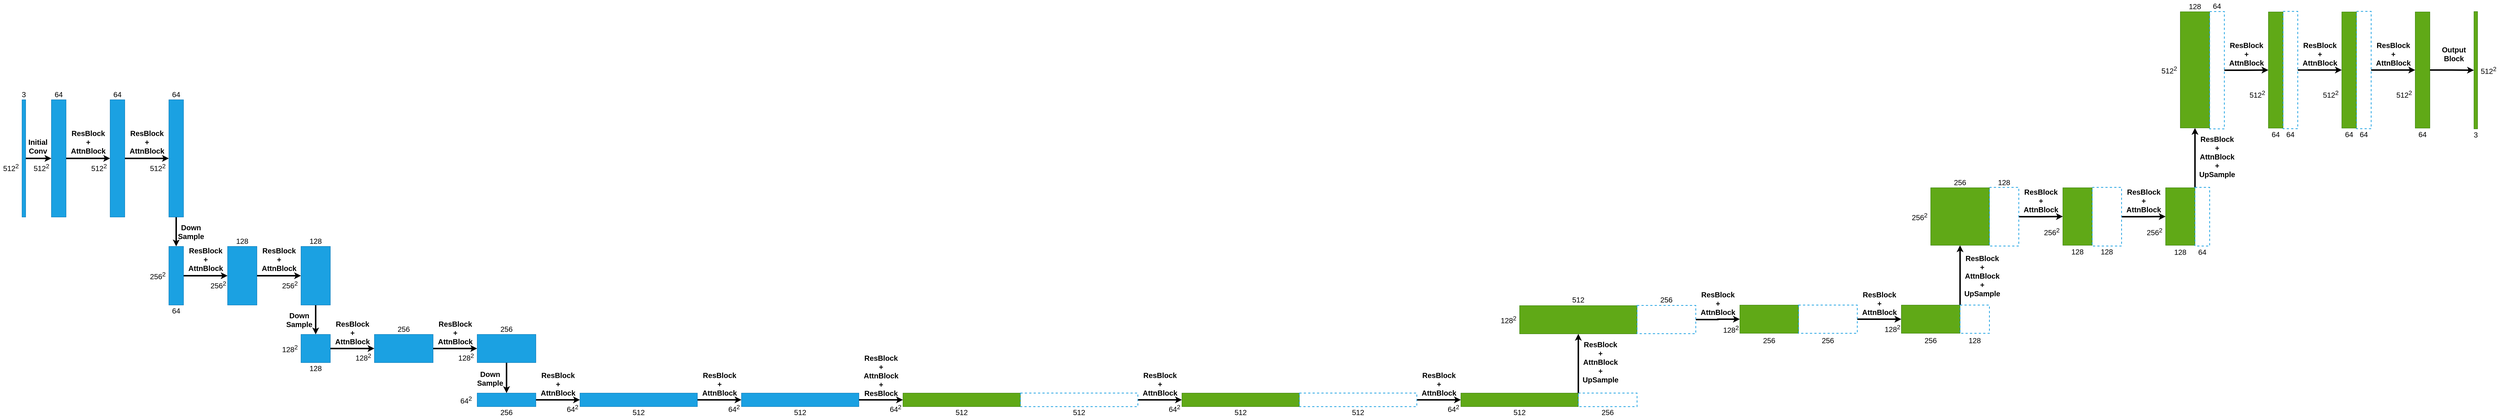 <mxfile version="20.8.16" type="device"><diagram name="第 1 页" id="DnwYX3-dLg0tgRa8t0Vu"><mxGraphModel dx="7980" dy="4830" grid="1" gridSize="10" guides="1" tooltips="1" connect="1" arrows="1" fold="1" page="1" pageScale="1" pageWidth="980" pageHeight="690" math="0" shadow="0"><root><mxCell id="0"/><mxCell id="1" parent="0"/><mxCell id="TSQL3RKSunEYWXtQq3v4-14" style="edgeStyle=orthogonalEdgeStyle;rounded=0;orthogonalLoop=1;jettySize=auto;html=1;entryX=0;entryY=0.5;entryDx=0;entryDy=0;strokeWidth=4;fontSize=20;" edge="1" parent="1" source="TSQL3RKSunEYWXtQq3v4-1" target="TSQL3RKSunEYWXtQq3v4-10"><mxGeometry relative="1" as="geometry"/></mxCell><mxCell id="TSQL3RKSunEYWXtQq3v4-1" value="" style="rounded=0;whiteSpace=wrap;html=1;fillColor=#1ba1e2;strokeColor=#006EAF;fontColor=#ffffff;" vertex="1" parent="1"><mxGeometry x="120" y="40" width="40" height="320" as="geometry"/></mxCell><mxCell id="TSQL3RKSunEYWXtQq3v4-3" style="edgeStyle=orthogonalEdgeStyle;rounded=0;orthogonalLoop=1;jettySize=auto;html=1;strokeWidth=4;" edge="1" parent="1" source="TSQL3RKSunEYWXtQq3v4-2" target="TSQL3RKSunEYWXtQq3v4-1"><mxGeometry relative="1" as="geometry"><Array as="points"><mxPoint x="80" y="200"/><mxPoint x="80" y="200"/></Array></mxGeometry></mxCell><mxCell id="TSQL3RKSunEYWXtQq3v4-2" value="" style="rounded=0;whiteSpace=wrap;html=1;fillColor=#1ba1e2;fontColor=#ffffff;strokeColor=#006EAF;" vertex="1" parent="1"><mxGeometry x="40" y="40" width="10" height="320" as="geometry"/></mxCell><mxCell id="TSQL3RKSunEYWXtQq3v4-4" value="&lt;font style=&quot;font-size: 20px;&quot;&gt;&lt;b&gt;Initial &lt;br&gt;Conv&lt;/b&gt;&lt;/font&gt;" style="text;html=1;align=center;verticalAlign=middle;resizable=0;points=[];autosize=1;strokeColor=none;fillColor=none;" vertex="1" parent="1"><mxGeometry x="43" y="137" width="80" height="60" as="geometry"/></mxCell><mxCell id="TSQL3RKSunEYWXtQq3v4-5" value="512&lt;sup&gt;2&lt;/sup&gt;" style="text;html=1;strokeColor=none;fillColor=none;align=center;verticalAlign=middle;whiteSpace=wrap;rounded=0;fontSize=20;" vertex="1" parent="1"><mxGeometry x="-20" y="210" width="60" height="30" as="geometry"/></mxCell><mxCell id="TSQL3RKSunEYWXtQq3v4-6" value="3" style="text;html=1;strokeColor=none;fillColor=none;align=center;verticalAlign=middle;whiteSpace=wrap;rounded=0;fontSize=20;" vertex="1" parent="1"><mxGeometry x="15" y="10" width="60" height="30" as="geometry"/></mxCell><mxCell id="TSQL3RKSunEYWXtQq3v4-7" value="512&lt;sup&gt;2&lt;/sup&gt;" style="text;html=1;strokeColor=none;fillColor=none;align=center;verticalAlign=middle;whiteSpace=wrap;rounded=0;fontSize=20;" vertex="1" parent="1"><mxGeometry x="63" y="210" width="60" height="30" as="geometry"/></mxCell><mxCell id="TSQL3RKSunEYWXtQq3v4-9" value="64" style="text;html=1;strokeColor=none;fillColor=none;align=center;verticalAlign=middle;whiteSpace=wrap;rounded=0;fontSize=20;" vertex="1" parent="1"><mxGeometry x="110" y="10" width="60" height="30" as="geometry"/></mxCell><mxCell id="TSQL3RKSunEYWXtQq3v4-23" style="edgeStyle=orthogonalEdgeStyle;rounded=0;orthogonalLoop=1;jettySize=auto;html=1;strokeWidth=4;fontSize=20;" edge="1" parent="1" source="TSQL3RKSunEYWXtQq3v4-10" target="TSQL3RKSunEYWXtQq3v4-17"><mxGeometry relative="1" as="geometry"/></mxCell><mxCell id="TSQL3RKSunEYWXtQq3v4-10" value="" style="rounded=0;whiteSpace=wrap;html=1;fontSize=20;fillColor=#1ba1e2;fontColor=#ffffff;strokeColor=#006EAF;" vertex="1" parent="1"><mxGeometry x="280" y="40" width="40" height="320" as="geometry"/></mxCell><mxCell id="TSQL3RKSunEYWXtQq3v4-12" value="&lt;font style=&quot;font-size: 20px;&quot;&gt;&lt;b&gt;ResBlock&lt;br&gt;+&lt;br&gt;AttnBlock&lt;/b&gt;&lt;/font&gt;" style="text;html=1;align=center;verticalAlign=middle;resizable=0;points=[];autosize=1;strokeColor=none;fillColor=none;" vertex="1" parent="1"><mxGeometry x="160" y="110" width="120" height="90" as="geometry"/></mxCell><mxCell id="TSQL3RKSunEYWXtQq3v4-15" value="512&lt;sup&gt;2&lt;/sup&gt;" style="text;html=1;strokeColor=none;fillColor=none;align=center;verticalAlign=middle;whiteSpace=wrap;rounded=0;fontSize=20;" vertex="1" parent="1"><mxGeometry x="220" y="210" width="60" height="30" as="geometry"/></mxCell><mxCell id="TSQL3RKSunEYWXtQq3v4-16" value="64" style="text;html=1;strokeColor=none;fillColor=none;align=center;verticalAlign=middle;whiteSpace=wrap;rounded=0;fontSize=20;" vertex="1" parent="1"><mxGeometry x="270" y="10" width="60" height="30" as="geometry"/></mxCell><mxCell id="TSQL3RKSunEYWXtQq3v4-25" style="edgeStyle=orthogonalEdgeStyle;rounded=0;orthogonalLoop=1;jettySize=auto;html=1;entryX=0.5;entryY=0;entryDx=0;entryDy=0;strokeWidth=4;fontSize=20;" edge="1" parent="1" source="TSQL3RKSunEYWXtQq3v4-17" target="TSQL3RKSunEYWXtQq3v4-24"><mxGeometry relative="1" as="geometry"/></mxCell><mxCell id="TSQL3RKSunEYWXtQq3v4-17" value="" style="rounded=0;whiteSpace=wrap;html=1;fontSize=20;fillColor=#1ba1e2;fontColor=#ffffff;strokeColor=#006EAF;" vertex="1" parent="1"><mxGeometry x="440" y="40" width="40" height="320" as="geometry"/></mxCell><mxCell id="TSQL3RKSunEYWXtQq3v4-18" value="64" style="text;html=1;strokeColor=none;fillColor=none;align=center;verticalAlign=middle;whiteSpace=wrap;rounded=0;fontSize=20;" vertex="1" parent="1"><mxGeometry x="430" y="10" width="60" height="30" as="geometry"/></mxCell><mxCell id="TSQL3RKSunEYWXtQq3v4-19" value="512&lt;sup&gt;2&lt;/sup&gt;" style="text;html=1;strokeColor=none;fillColor=none;align=center;verticalAlign=middle;whiteSpace=wrap;rounded=0;fontSize=20;" vertex="1" parent="1"><mxGeometry x="380" y="210" width="60" height="30" as="geometry"/></mxCell><mxCell id="TSQL3RKSunEYWXtQq3v4-20" value="&lt;font style=&quot;font-size: 20px;&quot;&gt;&lt;b&gt;ResBlock&lt;br&gt;+&lt;br&gt;AttnBlock&lt;/b&gt;&lt;/font&gt;" style="text;html=1;align=center;verticalAlign=middle;resizable=0;points=[];autosize=1;strokeColor=none;fillColor=none;" vertex="1" parent="1"><mxGeometry x="320" y="110" width="120" height="90" as="geometry"/></mxCell><mxCell id="TSQL3RKSunEYWXtQq3v4-31" style="edgeStyle=orthogonalEdgeStyle;rounded=0;orthogonalLoop=1;jettySize=auto;html=1;entryX=0;entryY=0.5;entryDx=0;entryDy=0;strokeWidth=4;fontSize=20;" edge="1" parent="1" source="TSQL3RKSunEYWXtQq3v4-24" target="TSQL3RKSunEYWXtQq3v4-29"><mxGeometry relative="1" as="geometry"/></mxCell><mxCell id="TSQL3RKSunEYWXtQq3v4-24" value="" style="rounded=0;whiteSpace=wrap;html=1;fontSize=20;fillColor=#1ba1e2;fontColor=#ffffff;strokeColor=#006EAF;" vertex="1" parent="1"><mxGeometry x="440" y="440" width="40" height="160" as="geometry"/></mxCell><mxCell id="TSQL3RKSunEYWXtQq3v4-26" value="&lt;span style=&quot;font-size: 20px;&quot;&gt;&lt;b&gt;Down&lt;br&gt;Sample&lt;/b&gt;&lt;/span&gt;" style="text;html=1;align=center;verticalAlign=middle;resizable=0;points=[];autosize=1;strokeColor=none;fillColor=none;" vertex="1" parent="1"><mxGeometry x="455" y="370" width="90" height="60" as="geometry"/></mxCell><mxCell id="TSQL3RKSunEYWXtQq3v4-27" value="64" style="text;html=1;strokeColor=none;fillColor=none;align=center;verticalAlign=middle;whiteSpace=wrap;rounded=0;fontSize=20;" vertex="1" parent="1"><mxGeometry x="430" y="600" width="60" height="30" as="geometry"/></mxCell><mxCell id="TSQL3RKSunEYWXtQq3v4-28" value="256&lt;sup&gt;2&lt;/sup&gt;" style="text;html=1;strokeColor=none;fillColor=none;align=center;verticalAlign=middle;whiteSpace=wrap;rounded=0;fontSize=20;" vertex="1" parent="1"><mxGeometry x="380" y="505" width="60" height="30" as="geometry"/></mxCell><mxCell id="TSQL3RKSunEYWXtQq3v4-35" style="edgeStyle=orthogonalEdgeStyle;rounded=0;orthogonalLoop=1;jettySize=auto;html=1;entryX=0;entryY=0.5;entryDx=0;entryDy=0;strokeWidth=4;fontSize=20;" edge="1" parent="1" source="TSQL3RKSunEYWXtQq3v4-29" target="TSQL3RKSunEYWXtQq3v4-33"><mxGeometry relative="1" as="geometry"/></mxCell><mxCell id="TSQL3RKSunEYWXtQq3v4-29" value="" style="rounded=0;whiteSpace=wrap;html=1;fontSize=20;fillColor=#1ba1e2;fontColor=#ffffff;strokeColor=#006EAF;" vertex="1" parent="1"><mxGeometry x="600" y="440" width="80" height="160" as="geometry"/></mxCell><mxCell id="TSQL3RKSunEYWXtQq3v4-30" value="128" style="text;html=1;strokeColor=none;fillColor=none;align=center;verticalAlign=middle;whiteSpace=wrap;rounded=0;fontSize=20;" vertex="1" parent="1"><mxGeometry x="610" y="410" width="60" height="30" as="geometry"/></mxCell><mxCell id="TSQL3RKSunEYWXtQq3v4-32" value="&lt;font style=&quot;font-size: 20px;&quot;&gt;&lt;b&gt;ResBlock&lt;br&gt;+&lt;br&gt;AttnBlock&lt;/b&gt;&lt;/font&gt;" style="text;html=1;align=center;verticalAlign=middle;resizable=0;points=[];autosize=1;strokeColor=none;fillColor=none;" vertex="1" parent="1"><mxGeometry x="480" y="430" width="120" height="90" as="geometry"/></mxCell><mxCell id="TSQL3RKSunEYWXtQq3v4-40" style="edgeStyle=orthogonalEdgeStyle;rounded=0;orthogonalLoop=1;jettySize=auto;html=1;entryX=0.5;entryY=0;entryDx=0;entryDy=0;strokeWidth=4;fontSize=20;" edge="1" parent="1" source="TSQL3RKSunEYWXtQq3v4-33" target="TSQL3RKSunEYWXtQq3v4-39"><mxGeometry relative="1" as="geometry"/></mxCell><mxCell id="TSQL3RKSunEYWXtQq3v4-33" value="" style="rounded=0;whiteSpace=wrap;html=1;fontSize=20;fillColor=#1ba1e2;fontColor=#ffffff;strokeColor=#006EAF;" vertex="1" parent="1"><mxGeometry x="800" y="440" width="80" height="160" as="geometry"/></mxCell><mxCell id="TSQL3RKSunEYWXtQq3v4-34" value="&lt;font style=&quot;font-size: 20px;&quot;&gt;&lt;b&gt;ResBlock&lt;br&gt;+&lt;br&gt;AttnBlock&lt;/b&gt;&lt;/font&gt;" style="text;html=1;align=center;verticalAlign=middle;resizable=0;points=[];autosize=1;strokeColor=none;fillColor=none;" vertex="1" parent="1"><mxGeometry x="680" y="430" width="120" height="90" as="geometry"/></mxCell><mxCell id="TSQL3RKSunEYWXtQq3v4-36" value="256&lt;sup&gt;2&lt;/sup&gt;" style="text;html=1;strokeColor=none;fillColor=none;align=center;verticalAlign=middle;whiteSpace=wrap;rounded=0;fontSize=20;" vertex="1" parent="1"><mxGeometry x="545" y="530" width="60" height="30" as="geometry"/></mxCell><mxCell id="TSQL3RKSunEYWXtQq3v4-37" value="256&lt;sup&gt;2&lt;/sup&gt;" style="text;html=1;strokeColor=none;fillColor=none;align=center;verticalAlign=middle;whiteSpace=wrap;rounded=0;fontSize=20;" vertex="1" parent="1"><mxGeometry x="740" y="530" width="60" height="30" as="geometry"/></mxCell><mxCell id="TSQL3RKSunEYWXtQq3v4-38" value="128" style="text;html=1;strokeColor=none;fillColor=none;align=center;verticalAlign=middle;whiteSpace=wrap;rounded=0;fontSize=20;" vertex="1" parent="1"><mxGeometry x="810" y="410" width="60" height="30" as="geometry"/></mxCell><mxCell id="TSQL3RKSunEYWXtQq3v4-44" style="edgeStyle=orthogonalEdgeStyle;rounded=0;orthogonalLoop=1;jettySize=auto;html=1;entryX=0;entryY=0.5;entryDx=0;entryDy=0;strokeWidth=4;fontSize=20;" edge="1" parent="1" source="TSQL3RKSunEYWXtQq3v4-39" target="TSQL3RKSunEYWXtQq3v4-43"><mxGeometry relative="1" as="geometry"/></mxCell><mxCell id="TSQL3RKSunEYWXtQq3v4-39" value="" style="rounded=0;whiteSpace=wrap;html=1;fontSize=20;fillColor=#1ba1e2;fontColor=#ffffff;strokeColor=#006EAF;" vertex="1" parent="1"><mxGeometry x="800" y="680" width="80" height="77" as="geometry"/></mxCell><mxCell id="TSQL3RKSunEYWXtQq3v4-41" value="128" style="text;html=1;strokeColor=none;fillColor=none;align=center;verticalAlign=middle;whiteSpace=wrap;rounded=0;fontSize=20;" vertex="1" parent="1"><mxGeometry x="810" y="757" width="60" height="30" as="geometry"/></mxCell><mxCell id="TSQL3RKSunEYWXtQq3v4-42" value="128&lt;sup&gt;2&lt;/sup&gt;" style="text;html=1;strokeColor=none;fillColor=none;align=center;verticalAlign=middle;whiteSpace=wrap;rounded=0;fontSize=20;" vertex="1" parent="1"><mxGeometry x="740" y="703.5" width="60" height="30" as="geometry"/></mxCell><mxCell id="TSQL3RKSunEYWXtQq3v4-51" style="edgeStyle=orthogonalEdgeStyle;rounded=0;orthogonalLoop=1;jettySize=auto;html=1;entryX=0;entryY=0.5;entryDx=0;entryDy=0;strokeWidth=4;fontSize=20;" edge="1" parent="1" source="TSQL3RKSunEYWXtQq3v4-43" target="TSQL3RKSunEYWXtQq3v4-48"><mxGeometry relative="1" as="geometry"/></mxCell><mxCell id="TSQL3RKSunEYWXtQq3v4-43" value="" style="rounded=0;whiteSpace=wrap;html=1;fontSize=20;fillColor=#1ba1e2;fontColor=#ffffff;strokeColor=#006EAF;" vertex="1" parent="1"><mxGeometry x="1000" y="680" width="160" height="77" as="geometry"/></mxCell><mxCell id="TSQL3RKSunEYWXtQq3v4-45" value="256" style="text;html=1;strokeColor=none;fillColor=none;align=center;verticalAlign=middle;whiteSpace=wrap;rounded=0;fontSize=20;" vertex="1" parent="1"><mxGeometry x="1050" y="650" width="60" height="30" as="geometry"/></mxCell><mxCell id="TSQL3RKSunEYWXtQq3v4-46" value="128&lt;sup&gt;2&lt;/sup&gt;" style="text;html=1;strokeColor=none;fillColor=none;align=center;verticalAlign=middle;whiteSpace=wrap;rounded=0;fontSize=20;" vertex="1" parent="1"><mxGeometry x="940" y="727" width="60" height="30" as="geometry"/></mxCell><mxCell id="TSQL3RKSunEYWXtQq3v4-47" value="&lt;font style=&quot;font-size: 20px;&quot;&gt;&lt;b&gt;ResBlock&lt;br&gt;+&lt;br&gt;AttnBlock&lt;/b&gt;&lt;/font&gt;" style="text;html=1;align=center;verticalAlign=middle;resizable=0;points=[];autosize=1;strokeColor=none;fillColor=none;" vertex="1" parent="1"><mxGeometry x="880" y="630" width="120" height="90" as="geometry"/></mxCell><mxCell id="TSQL3RKSunEYWXtQq3v4-54" style="edgeStyle=orthogonalEdgeStyle;rounded=0;orthogonalLoop=1;jettySize=auto;html=1;entryX=0.5;entryY=0;entryDx=0;entryDy=0;strokeWidth=4;fontSize=20;" edge="1" parent="1" source="TSQL3RKSunEYWXtQq3v4-48" target="TSQL3RKSunEYWXtQq3v4-53"><mxGeometry relative="1" as="geometry"/></mxCell><mxCell id="TSQL3RKSunEYWXtQq3v4-48" value="" style="rounded=0;whiteSpace=wrap;html=1;fontSize=20;fillColor=#1ba1e2;fontColor=#ffffff;strokeColor=#006EAF;" vertex="1" parent="1"><mxGeometry x="1280" y="680" width="160" height="77" as="geometry"/></mxCell><mxCell id="TSQL3RKSunEYWXtQq3v4-49" value="256" style="text;html=1;strokeColor=none;fillColor=none;align=center;verticalAlign=middle;whiteSpace=wrap;rounded=0;fontSize=20;" vertex="1" parent="1"><mxGeometry x="1330" y="650" width="60" height="30" as="geometry"/></mxCell><mxCell id="TSQL3RKSunEYWXtQq3v4-50" value="128&lt;sup&gt;2&lt;/sup&gt;" style="text;html=1;strokeColor=none;fillColor=none;align=center;verticalAlign=middle;whiteSpace=wrap;rounded=0;fontSize=20;" vertex="1" parent="1"><mxGeometry x="1220" y="727" width="60" height="30" as="geometry"/></mxCell><mxCell id="TSQL3RKSunEYWXtQq3v4-52" value="&lt;font style=&quot;font-size: 20px;&quot;&gt;&lt;b&gt;ResBlock&lt;br&gt;+&lt;br&gt;AttnBlock&lt;/b&gt;&lt;/font&gt;" style="text;html=1;align=center;verticalAlign=middle;resizable=0;points=[];autosize=1;strokeColor=none;fillColor=none;" vertex="1" parent="1"><mxGeometry x="1160" y="630" width="120" height="90" as="geometry"/></mxCell><mxCell id="TSQL3RKSunEYWXtQq3v4-60" style="edgeStyle=orthogonalEdgeStyle;rounded=0;orthogonalLoop=1;jettySize=auto;html=1;entryX=0;entryY=0.5;entryDx=0;entryDy=0;strokeWidth=4;fontSize=20;" edge="1" parent="1" source="TSQL3RKSunEYWXtQq3v4-53" target="TSQL3RKSunEYWXtQq3v4-59"><mxGeometry relative="1" as="geometry"/></mxCell><mxCell id="TSQL3RKSunEYWXtQq3v4-53" value="" style="rounded=0;whiteSpace=wrap;html=1;fontSize=20;fillColor=#1ba1e2;fontColor=#ffffff;strokeColor=#006EAF;" vertex="1" parent="1"><mxGeometry x="1280" y="840" width="160" height="37" as="geometry"/></mxCell><mxCell id="TSQL3RKSunEYWXtQq3v4-55" value="&lt;span style=&quot;font-size: 20px;&quot;&gt;&lt;b&gt;Down&lt;br&gt;Sample&lt;/b&gt;&lt;/span&gt;" style="text;html=1;align=center;verticalAlign=middle;resizable=0;points=[];autosize=1;strokeColor=none;fillColor=none;" vertex="1" parent="1"><mxGeometry x="750" y="610" width="90" height="60" as="geometry"/></mxCell><mxCell id="TSQL3RKSunEYWXtQq3v4-56" value="&lt;span style=&quot;font-size: 20px;&quot;&gt;&lt;b&gt;Down&lt;br&gt;Sample&lt;/b&gt;&lt;/span&gt;" style="text;html=1;align=center;verticalAlign=middle;resizable=0;points=[];autosize=1;strokeColor=none;fillColor=none;" vertex="1" parent="1"><mxGeometry x="1270" y="770" width="90" height="60" as="geometry"/></mxCell><mxCell id="TSQL3RKSunEYWXtQq3v4-57" value="64&lt;sup&gt;2&lt;/sup&gt;" style="text;html=1;strokeColor=none;fillColor=none;align=center;verticalAlign=middle;whiteSpace=wrap;rounded=0;fontSize=20;" vertex="1" parent="1"><mxGeometry x="1220" y="843.5" width="60" height="30" as="geometry"/></mxCell><mxCell id="TSQL3RKSunEYWXtQq3v4-58" value="256" style="text;html=1;strokeColor=none;fillColor=none;align=center;verticalAlign=middle;whiteSpace=wrap;rounded=0;fontSize=20;" vertex="1" parent="1"><mxGeometry x="1330" y="877" width="60" height="30" as="geometry"/></mxCell><mxCell id="TSQL3RKSunEYWXtQq3v4-66" style="edgeStyle=orthogonalEdgeStyle;rounded=0;orthogonalLoop=1;jettySize=auto;html=1;entryX=0;entryY=0.5;entryDx=0;entryDy=0;strokeWidth=4;fontSize=20;" edge="1" parent="1" source="TSQL3RKSunEYWXtQq3v4-59" target="TSQL3RKSunEYWXtQq3v4-64"><mxGeometry relative="1" as="geometry"/></mxCell><mxCell id="TSQL3RKSunEYWXtQq3v4-59" value="" style="rounded=0;whiteSpace=wrap;html=1;fontSize=20;fillColor=#1ba1e2;fontColor=#ffffff;strokeColor=#006EAF;" vertex="1" parent="1"><mxGeometry x="1560" y="840" width="320" height="37" as="geometry"/></mxCell><mxCell id="TSQL3RKSunEYWXtQq3v4-61" value="64&lt;sup&gt;2&lt;/sup&gt;" style="text;html=1;strokeColor=none;fillColor=none;align=center;verticalAlign=middle;whiteSpace=wrap;rounded=0;fontSize=20;" vertex="1" parent="1"><mxGeometry x="1510" y="867" width="60" height="30" as="geometry"/></mxCell><mxCell id="TSQL3RKSunEYWXtQq3v4-62" value="512" style="text;html=1;strokeColor=none;fillColor=none;align=center;verticalAlign=middle;whiteSpace=wrap;rounded=0;fontSize=20;" vertex="1" parent="1"><mxGeometry x="1690" y="877" width="60" height="30" as="geometry"/></mxCell><mxCell id="TSQL3RKSunEYWXtQq3v4-63" value="&lt;font style=&quot;font-size: 20px;&quot;&gt;&lt;b&gt;ResBlock&lt;br&gt;+&lt;br&gt;AttnBlock&lt;/b&gt;&lt;/font&gt;" style="text;html=1;align=center;verticalAlign=middle;resizable=0;points=[];autosize=1;strokeColor=none;fillColor=none;" vertex="1" parent="1"><mxGeometry x="1440" y="770" width="120" height="90" as="geometry"/></mxCell><mxCell id="TSQL3RKSunEYWXtQq3v4-71" style="edgeStyle=orthogonalEdgeStyle;rounded=0;orthogonalLoop=1;jettySize=auto;html=1;entryX=0;entryY=0.5;entryDx=0;entryDy=0;strokeWidth=4;fontSize=20;" edge="1" parent="1" source="TSQL3RKSunEYWXtQq3v4-64" target="TSQL3RKSunEYWXtQq3v4-69"><mxGeometry relative="1" as="geometry"/></mxCell><mxCell id="TSQL3RKSunEYWXtQq3v4-64" value="" style="rounded=0;whiteSpace=wrap;html=1;fontSize=20;fillColor=#1ba1e2;fontColor=#ffffff;strokeColor=#006EAF;gradientColor=none;" vertex="1" parent="1"><mxGeometry x="2000" y="840" width="320" height="37" as="geometry"/></mxCell><mxCell id="TSQL3RKSunEYWXtQq3v4-65" value="512" style="text;html=1;strokeColor=none;fillColor=none;align=center;verticalAlign=middle;whiteSpace=wrap;rounded=0;fontSize=20;" vertex="1" parent="1"><mxGeometry x="2130" y="877" width="60" height="30" as="geometry"/></mxCell><mxCell id="TSQL3RKSunEYWXtQq3v4-67" value="64&lt;sup&gt;2&lt;/sup&gt;" style="text;html=1;strokeColor=none;fillColor=none;align=center;verticalAlign=middle;whiteSpace=wrap;rounded=0;fontSize=20;" vertex="1" parent="1"><mxGeometry x="1950" y="867" width="60" height="30" as="geometry"/></mxCell><mxCell id="TSQL3RKSunEYWXtQq3v4-68" value="&lt;font style=&quot;font-size: 20px;&quot;&gt;&lt;b&gt;ResBlock&lt;br&gt;+&lt;br&gt;AttnBlock&lt;/b&gt;&lt;/font&gt;" style="text;html=1;align=center;verticalAlign=middle;resizable=0;points=[];autosize=1;strokeColor=none;fillColor=none;" vertex="1" parent="1"><mxGeometry x="1880" y="770" width="120" height="90" as="geometry"/></mxCell><mxCell id="TSQL3RKSunEYWXtQq3v4-69" value="" style="rounded=0;whiteSpace=wrap;html=1;fontSize=20;fillColor=#60a917;fontColor=#ffffff;strokeColor=#2D7600;" vertex="1" parent="1"><mxGeometry x="2440" y="840" width="320" height="37" as="geometry"/></mxCell><mxCell id="TSQL3RKSunEYWXtQq3v4-70" value="512" style="text;html=1;strokeColor=none;fillColor=none;align=center;verticalAlign=middle;whiteSpace=wrap;rounded=0;fontSize=20;" vertex="1" parent="1"><mxGeometry x="2570" y="877" width="60" height="30" as="geometry"/></mxCell><mxCell id="TSQL3RKSunEYWXtQq3v4-72" value="&lt;font style=&quot;font-size: 20px;&quot;&gt;&lt;b&gt;ResBlock&lt;br&gt;+&lt;br&gt;AttnBlock&lt;br&gt;+&lt;br&gt;ResBlock&lt;br&gt;&lt;/b&gt;&lt;/font&gt;" style="text;html=1;align=center;verticalAlign=middle;resizable=0;points=[];autosize=1;strokeColor=none;fillColor=none;" vertex="1" parent="1"><mxGeometry x="2320" y="727" width="120" height="130" as="geometry"/></mxCell><mxCell id="TSQL3RKSunEYWXtQq3v4-73" value="64&lt;sup&gt;2&lt;/sup&gt;" style="text;html=1;strokeColor=none;fillColor=none;align=center;verticalAlign=middle;whiteSpace=wrap;rounded=0;fontSize=20;" vertex="1" parent="1"><mxGeometry x="2390" y="867" width="60" height="30" as="geometry"/></mxCell><mxCell id="TSQL3RKSunEYWXtQq3v4-80" style="edgeStyle=orthogonalEdgeStyle;rounded=0;orthogonalLoop=1;jettySize=auto;html=1;entryX=0;entryY=0.5;entryDx=0;entryDy=0;strokeWidth=4;fontSize=20;" edge="1" parent="1" source="TSQL3RKSunEYWXtQq3v4-74" target="TSQL3RKSunEYWXtQq3v4-79"><mxGeometry relative="1" as="geometry"/></mxCell><mxCell id="TSQL3RKSunEYWXtQq3v4-74" value="" style="rounded=0;whiteSpace=wrap;html=1;fontSize=20;fillColor=none;strokeColor=#1BA1E2;strokeWidth=2;dashed=1;" vertex="1" parent="1"><mxGeometry x="2760" y="840" width="320" height="37" as="geometry"/></mxCell><mxCell id="TSQL3RKSunEYWXtQq3v4-78" value="512" style="text;html=1;strokeColor=none;fillColor=none;align=center;verticalAlign=middle;whiteSpace=wrap;rounded=0;fontSize=20;" vertex="1" parent="1"><mxGeometry x="2890" y="877" width="60" height="30" as="geometry"/></mxCell><mxCell id="TSQL3RKSunEYWXtQq3v4-79" value="" style="rounded=0;whiteSpace=wrap;html=1;fontSize=20;fillColor=#60a917;fontColor=#ffffff;strokeColor=#2D7600;" vertex="1" parent="1"><mxGeometry x="3200" y="840" width="320" height="37" as="geometry"/></mxCell><mxCell id="TSQL3RKSunEYWXtQq3v4-81" value="64&lt;sup&gt;2&lt;/sup&gt;" style="text;html=1;strokeColor=none;fillColor=none;align=center;verticalAlign=middle;whiteSpace=wrap;rounded=0;fontSize=20;" vertex="1" parent="1"><mxGeometry x="3150" y="867" width="60" height="30" as="geometry"/></mxCell><mxCell id="TSQL3RKSunEYWXtQq3v4-82" value="512" style="text;html=1;strokeColor=none;fillColor=none;align=center;verticalAlign=middle;whiteSpace=wrap;rounded=0;fontSize=20;" vertex="1" parent="1"><mxGeometry x="3330" y="877" width="60" height="30" as="geometry"/></mxCell><mxCell id="TSQL3RKSunEYWXtQq3v4-83" value="&lt;font style=&quot;font-size: 20px;&quot;&gt;&lt;b&gt;ResBlock&lt;br&gt;+&lt;br&gt;AttnBlock&lt;/b&gt;&lt;/font&gt;" style="text;html=1;align=center;verticalAlign=middle;resizable=0;points=[];autosize=1;strokeColor=none;fillColor=none;" vertex="1" parent="1"><mxGeometry x="3080" y="770" width="120" height="90" as="geometry"/></mxCell><mxCell id="TSQL3RKSunEYWXtQq3v4-92" style="edgeStyle=orthogonalEdgeStyle;rounded=0;orthogonalLoop=1;jettySize=auto;html=1;entryX=0;entryY=0.5;entryDx=0;entryDy=0;strokeWidth=4;fontSize=20;" edge="1" parent="1" source="TSQL3RKSunEYWXtQq3v4-85" target="TSQL3RKSunEYWXtQq3v4-87"><mxGeometry relative="1" as="geometry"/></mxCell><mxCell id="TSQL3RKSunEYWXtQq3v4-85" value="" style="rounded=0;whiteSpace=wrap;html=1;fontSize=20;fillColor=none;strokeColor=#1BA1E2;strokeWidth=2;dashed=1;" vertex="1" parent="1"><mxGeometry x="3520" y="840" width="320" height="37" as="geometry"/></mxCell><mxCell id="TSQL3RKSunEYWXtQq3v4-86" value="512" style="text;html=1;strokeColor=none;fillColor=none;align=center;verticalAlign=middle;whiteSpace=wrap;rounded=0;fontSize=20;" vertex="1" parent="1"><mxGeometry x="3650" y="877" width="60" height="30" as="geometry"/></mxCell><mxCell id="TSQL3RKSunEYWXtQq3v4-87" value="" style="rounded=0;whiteSpace=wrap;html=1;fontSize=20;fillColor=#60a917;fontColor=#ffffff;strokeColor=#2D7600;" vertex="1" parent="1"><mxGeometry x="3960" y="840" width="320" height="37" as="geometry"/></mxCell><mxCell id="TSQL3RKSunEYWXtQq3v4-88" value="64&lt;sup&gt;2&lt;/sup&gt;" style="text;html=1;strokeColor=none;fillColor=none;align=center;verticalAlign=middle;whiteSpace=wrap;rounded=0;fontSize=20;" vertex="1" parent="1"><mxGeometry x="3910" y="867" width="60" height="30" as="geometry"/></mxCell><mxCell id="TSQL3RKSunEYWXtQq3v4-89" value="512" style="text;html=1;strokeColor=none;fillColor=none;align=center;verticalAlign=middle;whiteSpace=wrap;rounded=0;fontSize=20;" vertex="1" parent="1"><mxGeometry x="4090" y="877" width="60" height="30" as="geometry"/></mxCell><mxCell id="TSQL3RKSunEYWXtQq3v4-96" style="edgeStyle=orthogonalEdgeStyle;rounded=0;orthogonalLoop=1;jettySize=auto;html=1;exitX=0;exitY=0;exitDx=0;exitDy=0;entryX=0.5;entryY=1;entryDx=0;entryDy=0;strokeWidth=4;fontSize=20;" edge="1" parent="1" source="TSQL3RKSunEYWXtQq3v4-90" target="TSQL3RKSunEYWXtQq3v4-95"><mxGeometry relative="1" as="geometry"/></mxCell><mxCell id="TSQL3RKSunEYWXtQq3v4-90" value="" style="rounded=0;whiteSpace=wrap;html=1;fontSize=20;fillColor=none;strokeColor=#1BA1E2;strokeWidth=2;dashed=1;" vertex="1" parent="1"><mxGeometry x="4280" y="840" width="160" height="37" as="geometry"/></mxCell><mxCell id="TSQL3RKSunEYWXtQq3v4-91" value="256" style="text;html=1;strokeColor=none;fillColor=none;align=center;verticalAlign=middle;whiteSpace=wrap;rounded=0;fontSize=20;" vertex="1" parent="1"><mxGeometry x="4330" y="877" width="60" height="30" as="geometry"/></mxCell><mxCell id="TSQL3RKSunEYWXtQq3v4-93" value="&lt;font style=&quot;font-size: 20px;&quot;&gt;&lt;b&gt;ResBlock&lt;br&gt;+&lt;br&gt;AttnBlock&lt;/b&gt;&lt;/font&gt;" style="text;html=1;align=center;verticalAlign=middle;resizable=0;points=[];autosize=1;strokeColor=none;fillColor=none;" vertex="1" parent="1"><mxGeometry x="3840" y="770" width="120" height="90" as="geometry"/></mxCell><mxCell id="TSQL3RKSunEYWXtQq3v4-95" value="" style="rounded=0;whiteSpace=wrap;html=1;fontSize=20;fillColor=#60a917;fontColor=#ffffff;strokeColor=#2D7600;" vertex="1" parent="1"><mxGeometry x="4120" y="601.5" width="320" height="77" as="geometry"/></mxCell><mxCell id="TSQL3RKSunEYWXtQq3v4-97" value="128&lt;sup&gt;2&lt;/sup&gt;" style="text;html=1;strokeColor=none;fillColor=none;align=center;verticalAlign=middle;whiteSpace=wrap;rounded=0;fontSize=20;" vertex="1" parent="1"><mxGeometry x="4060" y="625" width="60" height="30" as="geometry"/></mxCell><mxCell id="TSQL3RKSunEYWXtQq3v4-98" value="&lt;font style=&quot;font-size: 20px;&quot;&gt;&lt;b&gt;ResBlock&lt;br&gt;+&lt;br&gt;AttnBlock&lt;br&gt;+&lt;br&gt;UpSample&lt;br&gt;&lt;/b&gt;&lt;/font&gt;" style="text;html=1;align=center;verticalAlign=middle;resizable=0;points=[];autosize=1;strokeColor=none;fillColor=none;" vertex="1" parent="1"><mxGeometry x="4280" y="690" width="120" height="130" as="geometry"/></mxCell><mxCell id="TSQL3RKSunEYWXtQq3v4-99" value="512" style="text;html=1;strokeColor=none;fillColor=none;align=center;verticalAlign=middle;whiteSpace=wrap;rounded=0;fontSize=20;" vertex="1" parent="1"><mxGeometry x="4250" y="570" width="60" height="30" as="geometry"/></mxCell><mxCell id="TSQL3RKSunEYWXtQq3v4-105" style="edgeStyle=orthogonalEdgeStyle;rounded=0;orthogonalLoop=1;jettySize=auto;html=1;entryX=0;entryY=0.5;entryDx=0;entryDy=0;strokeWidth=4;fontSize=20;" edge="1" parent="1" source="TSQL3RKSunEYWXtQq3v4-101" target="TSQL3RKSunEYWXtQq3v4-103"><mxGeometry relative="1" as="geometry"/></mxCell><mxCell id="TSQL3RKSunEYWXtQq3v4-101" value="" style="rounded=0;whiteSpace=wrap;html=1;fontSize=20;fillColor=none;fontColor=#ffffff;strokeColor=#1BA1E2;strokeWidth=2;dashed=1;" vertex="1" parent="1"><mxGeometry x="4440" y="601" width="160" height="77" as="geometry"/></mxCell><mxCell id="TSQL3RKSunEYWXtQq3v4-102" value="256" style="text;html=1;strokeColor=none;fillColor=none;align=center;verticalAlign=middle;whiteSpace=wrap;rounded=0;fontSize=20;" vertex="1" parent="1"><mxGeometry x="4490" y="570" width="60" height="30" as="geometry"/></mxCell><mxCell id="TSQL3RKSunEYWXtQq3v4-103" value="" style="rounded=0;whiteSpace=wrap;html=1;fontSize=20;fillColor=#60a917;fontColor=#ffffff;strokeColor=#2D7600;" vertex="1" parent="1"><mxGeometry x="4720" y="600" width="160" height="77" as="geometry"/></mxCell><mxCell id="TSQL3RKSunEYWXtQq3v4-106" value="&lt;font style=&quot;font-size: 20px;&quot;&gt;&lt;b&gt;ResBlock&lt;br&gt;+&lt;br&gt;AttnBlock&lt;/b&gt;&lt;/font&gt;" style="text;html=1;align=center;verticalAlign=middle;resizable=0;points=[];autosize=1;strokeColor=none;fillColor=none;" vertex="1" parent="1"><mxGeometry x="4600" y="550" width="120" height="90" as="geometry"/></mxCell><mxCell id="TSQL3RKSunEYWXtQq3v4-107" value="128&lt;sup&gt;2&lt;/sup&gt;" style="text;html=1;strokeColor=none;fillColor=none;align=center;verticalAlign=middle;whiteSpace=wrap;rounded=0;fontSize=20;" vertex="1" parent="1"><mxGeometry x="4666" y="651" width="60" height="30" as="geometry"/></mxCell><mxCell id="TSQL3RKSunEYWXtQq3v4-108" value="256" style="text;html=1;strokeColor=none;fillColor=none;align=center;verticalAlign=middle;whiteSpace=wrap;rounded=0;fontSize=20;" vertex="1" parent="1"><mxGeometry x="4770" y="681" width="60" height="30" as="geometry"/></mxCell><mxCell id="TSQL3RKSunEYWXtQq3v4-111" style="edgeStyle=orthogonalEdgeStyle;rounded=0;orthogonalLoop=1;jettySize=auto;html=1;entryX=0;entryY=0.5;entryDx=0;entryDy=0;strokeWidth=4;fontSize=20;" edge="1" parent="1" source="TSQL3RKSunEYWXtQq3v4-109" target="TSQL3RKSunEYWXtQq3v4-110"><mxGeometry relative="1" as="geometry"/></mxCell><mxCell id="TSQL3RKSunEYWXtQq3v4-109" value="" style="rounded=0;whiteSpace=wrap;html=1;fontSize=20;fillColor=none;fontColor=#ffffff;strokeColor=#1BA1E2;strokeWidth=2;dashed=1;" vertex="1" parent="1"><mxGeometry x="4880" y="600" width="160" height="77" as="geometry"/></mxCell><mxCell id="TSQL3RKSunEYWXtQq3v4-110" value="" style="rounded=0;whiteSpace=wrap;html=1;fontSize=20;fillColor=#60a917;fontColor=#ffffff;strokeColor=#2D7600;" vertex="1" parent="1"><mxGeometry x="5160" y="600" width="160" height="77" as="geometry"/></mxCell><mxCell id="TSQL3RKSunEYWXtQq3v4-112" value="&lt;font style=&quot;font-size: 20px;&quot;&gt;&lt;b&gt;ResBlock&lt;br&gt;+&lt;br&gt;AttnBlock&lt;/b&gt;&lt;/font&gt;" style="text;html=1;align=center;verticalAlign=middle;resizable=0;points=[];autosize=1;strokeColor=none;fillColor=none;" vertex="1" parent="1"><mxGeometry x="5040" y="550" width="120" height="90" as="geometry"/></mxCell><mxCell id="TSQL3RKSunEYWXtQq3v4-113" value="128&lt;sup&gt;2&lt;/sup&gt;" style="text;html=1;strokeColor=none;fillColor=none;align=center;verticalAlign=middle;whiteSpace=wrap;rounded=0;fontSize=20;" vertex="1" parent="1"><mxGeometry x="5106" y="648.5" width="60" height="30" as="geometry"/></mxCell><mxCell id="TSQL3RKSunEYWXtQq3v4-114" value="256" style="text;html=1;strokeColor=none;fillColor=none;align=center;verticalAlign=middle;whiteSpace=wrap;rounded=0;fontSize=20;" vertex="1" parent="1"><mxGeometry x="5210" y="681" width="60" height="30" as="geometry"/></mxCell><mxCell id="TSQL3RKSunEYWXtQq3v4-117" style="edgeStyle=orthogonalEdgeStyle;rounded=0;orthogonalLoop=1;jettySize=auto;html=1;exitX=0;exitY=0;exitDx=0;exitDy=0;entryX=0.5;entryY=1;entryDx=0;entryDy=0;strokeWidth=4;fontSize=20;" edge="1" parent="1" source="TSQL3RKSunEYWXtQq3v4-115" target="TSQL3RKSunEYWXtQq3v4-116"><mxGeometry relative="1" as="geometry"/></mxCell><mxCell id="TSQL3RKSunEYWXtQq3v4-115" value="" style="rounded=0;whiteSpace=wrap;html=1;fontSize=20;fillColor=none;fontColor=#ffffff;strokeColor=#1BA1E2;dashed=1;strokeWidth=2;" vertex="1" parent="1"><mxGeometry x="5320" y="600" width="80" height="77" as="geometry"/></mxCell><mxCell id="TSQL3RKSunEYWXtQq3v4-116" value="" style="rounded=0;whiteSpace=wrap;html=1;fontSize=20;fillColor=#60a917;fontColor=#ffffff;strokeColor=#2D7600;" vertex="1" parent="1"><mxGeometry x="5240" y="280" width="160" height="157" as="geometry"/></mxCell><mxCell id="TSQL3RKSunEYWXtQq3v4-118" value="&lt;font style=&quot;font-size: 20px;&quot;&gt;&lt;b&gt;ResBlock&lt;br&gt;+&lt;br&gt;AttnBlock&lt;br&gt;+&lt;br&gt;UpSample&lt;br&gt;&lt;/b&gt;&lt;/font&gt;" style="text;html=1;align=center;verticalAlign=middle;resizable=0;points=[];autosize=1;strokeColor=none;fillColor=none;" vertex="1" parent="1"><mxGeometry x="5320" y="455" width="120" height="130" as="geometry"/></mxCell><mxCell id="TSQL3RKSunEYWXtQq3v4-119" value="256" style="text;html=1;strokeColor=none;fillColor=none;align=center;verticalAlign=middle;whiteSpace=wrap;rounded=0;fontSize=20;" vertex="1" parent="1"><mxGeometry x="5290" y="250" width="60" height="30" as="geometry"/></mxCell><mxCell id="TSQL3RKSunEYWXtQq3v4-120" value="256&lt;sup&gt;2&lt;/sup&gt;" style="text;html=1;strokeColor=none;fillColor=none;align=center;verticalAlign=middle;whiteSpace=wrap;rounded=0;fontSize=20;" vertex="1" parent="1"><mxGeometry x="5180" y="343.5" width="60" height="30" as="geometry"/></mxCell><mxCell id="TSQL3RKSunEYWXtQq3v4-126" style="edgeStyle=orthogonalEdgeStyle;rounded=0;orthogonalLoop=1;jettySize=auto;html=1;entryX=0;entryY=0.5;entryDx=0;entryDy=0;strokeWidth=4;fontSize=20;" edge="1" parent="1" source="TSQL3RKSunEYWXtQq3v4-122" target="TSQL3RKSunEYWXtQq3v4-125"><mxGeometry relative="1" as="geometry"/></mxCell><mxCell id="TSQL3RKSunEYWXtQq3v4-122" value="" style="rounded=0;whiteSpace=wrap;html=1;fontSize=20;fillColor=none;fontColor=#ffffff;strokeColor=#1BA1E2;dashed=1;strokeWidth=2;" vertex="1" parent="1"><mxGeometry x="5400" y="279" width="80" height="160" as="geometry"/></mxCell><mxCell id="TSQL3RKSunEYWXtQq3v4-123" value="128" style="text;html=1;strokeColor=none;fillColor=none;align=center;verticalAlign=middle;whiteSpace=wrap;rounded=0;fontSize=20;" vertex="1" parent="1"><mxGeometry x="5330" y="681" width="60" height="30" as="geometry"/></mxCell><mxCell id="TSQL3RKSunEYWXtQq3v4-124" value="128" style="text;html=1;strokeColor=none;fillColor=none;align=center;verticalAlign=middle;whiteSpace=wrap;rounded=0;fontSize=20;" vertex="1" parent="1"><mxGeometry x="5410" y="250" width="60" height="30" as="geometry"/></mxCell><mxCell id="TSQL3RKSunEYWXtQq3v4-125" value="" style="rounded=0;whiteSpace=wrap;html=1;fontSize=20;fillColor=#60a917;fontColor=#ffffff;strokeColor=#2D7600;" vertex="1" parent="1"><mxGeometry x="5600" y="280" width="80" height="157" as="geometry"/></mxCell><mxCell id="TSQL3RKSunEYWXtQq3v4-127" value="128" style="text;html=1;strokeColor=none;fillColor=none;align=center;verticalAlign=middle;whiteSpace=wrap;rounded=0;fontSize=20;" vertex="1" parent="1"><mxGeometry x="5610" y="439" width="60" height="30" as="geometry"/></mxCell><mxCell id="TSQL3RKSunEYWXtQq3v4-128" value="256&lt;sup&gt;2&lt;/sup&gt;" style="text;html=1;strokeColor=none;fillColor=none;align=center;verticalAlign=middle;whiteSpace=wrap;rounded=0;fontSize=20;" vertex="1" parent="1"><mxGeometry x="5540" y="385" width="60" height="30" as="geometry"/></mxCell><mxCell id="TSQL3RKSunEYWXtQq3v4-133" style="edgeStyle=orthogonalEdgeStyle;rounded=0;orthogonalLoop=1;jettySize=auto;html=1;exitX=1;exitY=0.5;exitDx=0;exitDy=0;entryX=0;entryY=0.5;entryDx=0;entryDy=0;strokeWidth=4;fontSize=20;" edge="1" parent="1" source="TSQL3RKSunEYWXtQq3v4-129" target="TSQL3RKSunEYWXtQq3v4-132"><mxGeometry relative="1" as="geometry"/></mxCell><mxCell id="TSQL3RKSunEYWXtQq3v4-129" value="" style="rounded=0;whiteSpace=wrap;html=1;fontSize=20;fillColor=none;fontColor=#ffffff;strokeColor=#1BA1E2;strokeWidth=2;dashed=1;" vertex="1" parent="1"><mxGeometry x="5680" y="279" width="80" height="160" as="geometry"/></mxCell><mxCell id="TSQL3RKSunEYWXtQq3v4-130" value="128" style="text;html=1;strokeColor=none;fillColor=none;align=center;verticalAlign=middle;whiteSpace=wrap;rounded=0;fontSize=20;" vertex="1" parent="1"><mxGeometry x="5690" y="439" width="60" height="30" as="geometry"/></mxCell><mxCell id="TSQL3RKSunEYWXtQq3v4-131" value="&lt;font style=&quot;font-size: 20px;&quot;&gt;&lt;b&gt;ResBlock&lt;br&gt;+&lt;br&gt;AttnBlock&lt;/b&gt;&lt;/font&gt;" style="text;html=1;align=center;verticalAlign=middle;resizable=0;points=[];autosize=1;strokeColor=none;fillColor=none;" vertex="1" parent="1"><mxGeometry x="5480" y="270" width="120" height="90" as="geometry"/></mxCell><mxCell id="TSQL3RKSunEYWXtQq3v4-132" value="" style="rounded=0;whiteSpace=wrap;html=1;fontSize=20;fillColor=#60a917;fontColor=#ffffff;strokeColor=#2D7600;" vertex="1" parent="1"><mxGeometry x="5880" y="280" width="80" height="157" as="geometry"/></mxCell><mxCell id="TSQL3RKSunEYWXtQq3v4-134" value="128" style="text;html=1;strokeColor=none;fillColor=none;align=center;verticalAlign=middle;whiteSpace=wrap;rounded=0;fontSize=20;" vertex="1" parent="1"><mxGeometry x="5890" y="440" width="60" height="30" as="geometry"/></mxCell><mxCell id="TSQL3RKSunEYWXtQq3v4-135" value="256&lt;sup&gt;2&lt;/sup&gt;" style="text;html=1;strokeColor=none;fillColor=none;align=center;verticalAlign=middle;whiteSpace=wrap;rounded=0;fontSize=20;" vertex="1" parent="1"><mxGeometry x="5820" y="385" width="60" height="30" as="geometry"/></mxCell><mxCell id="TSQL3RKSunEYWXtQq3v4-136" value="&lt;font style=&quot;font-size: 20px;&quot;&gt;&lt;b&gt;ResBlock&lt;br&gt;+&lt;br&gt;AttnBlock&lt;/b&gt;&lt;/font&gt;" style="text;html=1;align=center;verticalAlign=middle;resizable=0;points=[];autosize=1;strokeColor=none;fillColor=none;" vertex="1" parent="1"><mxGeometry x="5760" y="270" width="120" height="90" as="geometry"/></mxCell><mxCell id="TSQL3RKSunEYWXtQq3v4-137" value="256" style="text;html=1;strokeColor=none;fillColor=none;align=center;verticalAlign=middle;whiteSpace=wrap;rounded=0;fontSize=20;" vertex="1" parent="1"><mxGeometry x="4930" y="681" width="60" height="30" as="geometry"/></mxCell><mxCell id="TSQL3RKSunEYWXtQq3v4-141" style="edgeStyle=orthogonalEdgeStyle;rounded=0;orthogonalLoop=1;jettySize=auto;html=1;exitX=0;exitY=0;exitDx=0;exitDy=0;entryX=0.5;entryY=1;entryDx=0;entryDy=0;strokeWidth=4;fontSize=20;" edge="1" parent="1" source="TSQL3RKSunEYWXtQq3v4-138" target="TSQL3RKSunEYWXtQq3v4-140"><mxGeometry relative="1" as="geometry"/></mxCell><mxCell id="TSQL3RKSunEYWXtQq3v4-138" value="" style="rounded=0;whiteSpace=wrap;html=1;fontSize=20;fillColor=none;fontColor=#ffffff;strokeColor=#1BA1E2;dashed=1;strokeWidth=2;" vertex="1" parent="1"><mxGeometry x="5960" y="279" width="40" height="160" as="geometry"/></mxCell><mxCell id="TSQL3RKSunEYWXtQq3v4-139" value="64" style="text;html=1;strokeColor=none;fillColor=none;align=center;verticalAlign=middle;whiteSpace=wrap;rounded=0;fontSize=20;" vertex="1" parent="1"><mxGeometry x="5950" y="440" width="60" height="30" as="geometry"/></mxCell><mxCell id="TSQL3RKSunEYWXtQq3v4-140" value="" style="rounded=0;whiteSpace=wrap;html=1;fontSize=20;fillColor=#60a917;fontColor=#ffffff;strokeColor=#2D7600;" vertex="1" parent="1"><mxGeometry x="5920" y="-200" width="80" height="317" as="geometry"/></mxCell><mxCell id="TSQL3RKSunEYWXtQq3v4-142" value="&lt;font style=&quot;font-size: 20px;&quot;&gt;&lt;b&gt;ResBlock&lt;br&gt;+&lt;br&gt;AttnBlock&lt;br&gt;+&lt;br&gt;UpSample&lt;br&gt;&lt;/b&gt;&lt;/font&gt;" style="text;html=1;align=center;verticalAlign=middle;resizable=0;points=[];autosize=1;strokeColor=none;fillColor=none;" vertex="1" parent="1"><mxGeometry x="5960" y="130" width="120" height="130" as="geometry"/></mxCell><mxCell id="TSQL3RKSunEYWXtQq3v4-143" value="512&lt;sup&gt;2&lt;/sup&gt;" style="text;html=1;strokeColor=none;fillColor=none;align=center;verticalAlign=middle;whiteSpace=wrap;rounded=0;fontSize=20;" vertex="1" parent="1"><mxGeometry x="5860" y="-56.5" width="60" height="30" as="geometry"/></mxCell><mxCell id="TSQL3RKSunEYWXtQq3v4-144" value="128" style="text;html=1;strokeColor=none;fillColor=none;align=center;verticalAlign=middle;whiteSpace=wrap;rounded=0;fontSize=20;" vertex="1" parent="1"><mxGeometry x="5930" y="-230" width="60" height="30" as="geometry"/></mxCell><mxCell id="TSQL3RKSunEYWXtQq3v4-148" style="edgeStyle=orthogonalEdgeStyle;rounded=0;orthogonalLoop=1;jettySize=auto;html=1;exitX=1;exitY=0.5;exitDx=0;exitDy=0;entryX=0;entryY=0.5;entryDx=0;entryDy=0;strokeWidth=4;fontSize=20;" edge="1" parent="1" source="TSQL3RKSunEYWXtQq3v4-145" target="TSQL3RKSunEYWXtQq3v4-147"><mxGeometry relative="1" as="geometry"/></mxCell><mxCell id="TSQL3RKSunEYWXtQq3v4-145" value="" style="rounded=0;whiteSpace=wrap;html=1;fontSize=20;fillColor=none;fontColor=#ffffff;strokeColor=#1BA1E2;strokeWidth=2;dashed=1;" vertex="1" parent="1"><mxGeometry x="6000" y="-200.5" width="40" height="320" as="geometry"/></mxCell><mxCell id="TSQL3RKSunEYWXtQq3v4-146" value="64" style="text;html=1;strokeColor=none;fillColor=none;align=center;verticalAlign=middle;whiteSpace=wrap;rounded=0;fontSize=20;" vertex="1" parent="1"><mxGeometry x="5990" y="-231.5" width="60" height="30" as="geometry"/></mxCell><mxCell id="TSQL3RKSunEYWXtQq3v4-147" value="" style="rounded=0;whiteSpace=wrap;html=1;fontSize=20;fillColor=#60a917;fontColor=#ffffff;strokeColor=#2D7600;" vertex="1" parent="1"><mxGeometry x="6160" y="-199.5" width="40" height="317" as="geometry"/></mxCell><mxCell id="TSQL3RKSunEYWXtQq3v4-149" value="512&lt;sup&gt;2&lt;/sup&gt;" style="text;html=1;strokeColor=none;fillColor=none;align=center;verticalAlign=middle;whiteSpace=wrap;rounded=0;fontSize=20;" vertex="1" parent="1"><mxGeometry x="6100" y="10" width="60" height="30" as="geometry"/></mxCell><mxCell id="TSQL3RKSunEYWXtQq3v4-150" value="&lt;font style=&quot;font-size: 20px;&quot;&gt;&lt;b&gt;ResBlock&lt;br&gt;+&lt;br&gt;AttnBlock&lt;/b&gt;&lt;/font&gt;" style="text;html=1;align=center;verticalAlign=middle;resizable=0;points=[];autosize=1;strokeColor=none;fillColor=none;" vertex="1" parent="1"><mxGeometry x="6040" y="-130" width="120" height="90" as="geometry"/></mxCell><mxCell id="TSQL3RKSunEYWXtQq3v4-151" value="64" style="text;html=1;strokeColor=none;fillColor=none;align=center;verticalAlign=middle;whiteSpace=wrap;rounded=0;fontSize=20;" vertex="1" parent="1"><mxGeometry x="6150" y="118.5" width="60" height="30" as="geometry"/></mxCell><mxCell id="TSQL3RKSunEYWXtQq3v4-155" style="edgeStyle=orthogonalEdgeStyle;rounded=0;orthogonalLoop=1;jettySize=auto;html=1;exitX=1;exitY=0.5;exitDx=0;exitDy=0;entryX=0;entryY=0.5;entryDx=0;entryDy=0;strokeWidth=4;fontSize=20;" edge="1" parent="1" source="TSQL3RKSunEYWXtQq3v4-152" target="TSQL3RKSunEYWXtQq3v4-154"><mxGeometry relative="1" as="geometry"/></mxCell><mxCell id="TSQL3RKSunEYWXtQq3v4-152" value="" style="rounded=0;whiteSpace=wrap;html=1;fontSize=20;fillColor=none;fontColor=#ffffff;strokeColor=#1BA1E2;strokeWidth=2;dashed=1;" vertex="1" parent="1"><mxGeometry x="6200" y="-201" width="40" height="320" as="geometry"/></mxCell><mxCell id="TSQL3RKSunEYWXtQq3v4-153" value="64" style="text;html=1;strokeColor=none;fillColor=none;align=center;verticalAlign=middle;whiteSpace=wrap;rounded=0;fontSize=20;" vertex="1" parent="1"><mxGeometry x="6190" y="118.5" width="60" height="30" as="geometry"/></mxCell><mxCell id="TSQL3RKSunEYWXtQq3v4-154" value="" style="rounded=0;whiteSpace=wrap;html=1;fontSize=20;fillColor=#60a917;fontColor=#ffffff;strokeColor=#2D7600;" vertex="1" parent="1"><mxGeometry x="6360" y="-199.5" width="40" height="317" as="geometry"/></mxCell><mxCell id="TSQL3RKSunEYWXtQq3v4-156" value="&lt;font style=&quot;font-size: 20px;&quot;&gt;&lt;b&gt;ResBlock&lt;br&gt;+&lt;br&gt;AttnBlock&lt;/b&gt;&lt;/font&gt;" style="text;html=1;align=center;verticalAlign=middle;resizable=0;points=[];autosize=1;strokeColor=none;fillColor=none;" vertex="1" parent="1"><mxGeometry x="6240" y="-130" width="120" height="90" as="geometry"/></mxCell><mxCell id="TSQL3RKSunEYWXtQq3v4-157" value="512&lt;sup&gt;2&lt;/sup&gt;" style="text;html=1;strokeColor=none;fillColor=none;align=center;verticalAlign=middle;whiteSpace=wrap;rounded=0;fontSize=20;" vertex="1" parent="1"><mxGeometry x="6300" y="10" width="60" height="30" as="geometry"/></mxCell><mxCell id="TSQL3RKSunEYWXtQq3v4-158" value="64" style="text;html=1;strokeColor=none;fillColor=none;align=center;verticalAlign=middle;whiteSpace=wrap;rounded=0;fontSize=20;" vertex="1" parent="1"><mxGeometry x="6350" y="118.5" width="60" height="30" as="geometry"/></mxCell><mxCell id="TSQL3RKSunEYWXtQq3v4-162" style="edgeStyle=orthogonalEdgeStyle;rounded=0;orthogonalLoop=1;jettySize=auto;html=1;exitX=1;exitY=0.5;exitDx=0;exitDy=0;strokeWidth=4;fontSize=20;entryX=0;entryY=0.5;entryDx=0;entryDy=0;" edge="1" parent="1" source="TSQL3RKSunEYWXtQq3v4-159" target="TSQL3RKSunEYWXtQq3v4-161"><mxGeometry relative="1" as="geometry"/></mxCell><mxCell id="TSQL3RKSunEYWXtQq3v4-159" value="" style="rounded=0;whiteSpace=wrap;html=1;fillColor=none;strokeColor=#1BA1E2;fontColor=#ffffff;dashed=1;strokeWidth=2;" vertex="1" parent="1"><mxGeometry x="6400" y="-201" width="40" height="320" as="geometry"/></mxCell><mxCell id="TSQL3RKSunEYWXtQq3v4-160" value="64" style="text;html=1;strokeColor=none;fillColor=none;align=center;verticalAlign=middle;whiteSpace=wrap;rounded=0;fontSize=20;" vertex="1" parent="1"><mxGeometry x="6390" y="118.5" width="60" height="30" as="geometry"/></mxCell><mxCell id="TSQL3RKSunEYWXtQq3v4-167" style="edgeStyle=orthogonalEdgeStyle;rounded=0;orthogonalLoop=1;jettySize=auto;html=1;entryX=0;entryY=0.5;entryDx=0;entryDy=0;strokeWidth=4;fontSize=20;" edge="1" parent="1" source="TSQL3RKSunEYWXtQq3v4-161" target="TSQL3RKSunEYWXtQq3v4-166"><mxGeometry relative="1" as="geometry"/></mxCell><mxCell id="TSQL3RKSunEYWXtQq3v4-161" value="" style="rounded=0;whiteSpace=wrap;html=1;fontSize=20;fillColor=#60a917;fontColor=#ffffff;strokeColor=#2D7600;" vertex="1" parent="1"><mxGeometry x="6560" y="-199.5" width="40" height="317" as="geometry"/></mxCell><mxCell id="TSQL3RKSunEYWXtQq3v4-163" value="512&lt;sup&gt;2&lt;/sup&gt;" style="text;html=1;strokeColor=none;fillColor=none;align=center;verticalAlign=middle;whiteSpace=wrap;rounded=0;fontSize=20;" vertex="1" parent="1"><mxGeometry x="6500" y="10" width="60" height="30" as="geometry"/></mxCell><mxCell id="TSQL3RKSunEYWXtQq3v4-164" value="64" style="text;html=1;strokeColor=none;fillColor=none;align=center;verticalAlign=middle;whiteSpace=wrap;rounded=0;fontSize=20;" vertex="1" parent="1"><mxGeometry x="6550" y="118.5" width="60" height="30" as="geometry"/></mxCell><mxCell id="TSQL3RKSunEYWXtQq3v4-165" value="&lt;font style=&quot;font-size: 20px;&quot;&gt;&lt;b&gt;ResBlock&lt;br&gt;+&lt;br&gt;AttnBlock&lt;/b&gt;&lt;/font&gt;" style="text;html=1;align=center;verticalAlign=middle;resizable=0;points=[];autosize=1;strokeColor=none;fillColor=none;" vertex="1" parent="1"><mxGeometry x="6440" y="-130" width="120" height="90" as="geometry"/></mxCell><mxCell id="TSQL3RKSunEYWXtQq3v4-166" value="" style="rounded=0;whiteSpace=wrap;html=1;fillColor=#60a917;fontColor=#ffffff;strokeColor=#2D7600;" vertex="1" parent="1"><mxGeometry x="6720" y="-200.5" width="10" height="320" as="geometry"/></mxCell><mxCell id="TSQL3RKSunEYWXtQq3v4-168" value="&lt;font style=&quot;font-size: 20px;&quot;&gt;&lt;b&gt;Output&lt;br&gt;Block&lt;/b&gt;&lt;/font&gt;" style="text;html=1;align=center;verticalAlign=middle;resizable=0;points=[];autosize=1;strokeColor=none;fillColor=none;" vertex="1" parent="1"><mxGeometry x="6620" y="-115" width="90" height="60" as="geometry"/></mxCell><mxCell id="TSQL3RKSunEYWXtQq3v4-169" value="512&lt;sup&gt;2&lt;/sup&gt;" style="text;html=1;strokeColor=none;fillColor=none;align=center;verticalAlign=middle;whiteSpace=wrap;rounded=0;fontSize=20;" vertex="1" parent="1"><mxGeometry x="6730" y="-55" width="60" height="30" as="geometry"/></mxCell><mxCell id="TSQL3RKSunEYWXtQq3v4-170" value="3" style="text;html=1;strokeColor=none;fillColor=none;align=center;verticalAlign=middle;whiteSpace=wrap;rounded=0;fontSize=20;" vertex="1" parent="1"><mxGeometry x="6695" y="119.5" width="60" height="30" as="geometry"/></mxCell></root></mxGraphModel></diagram></mxfile>